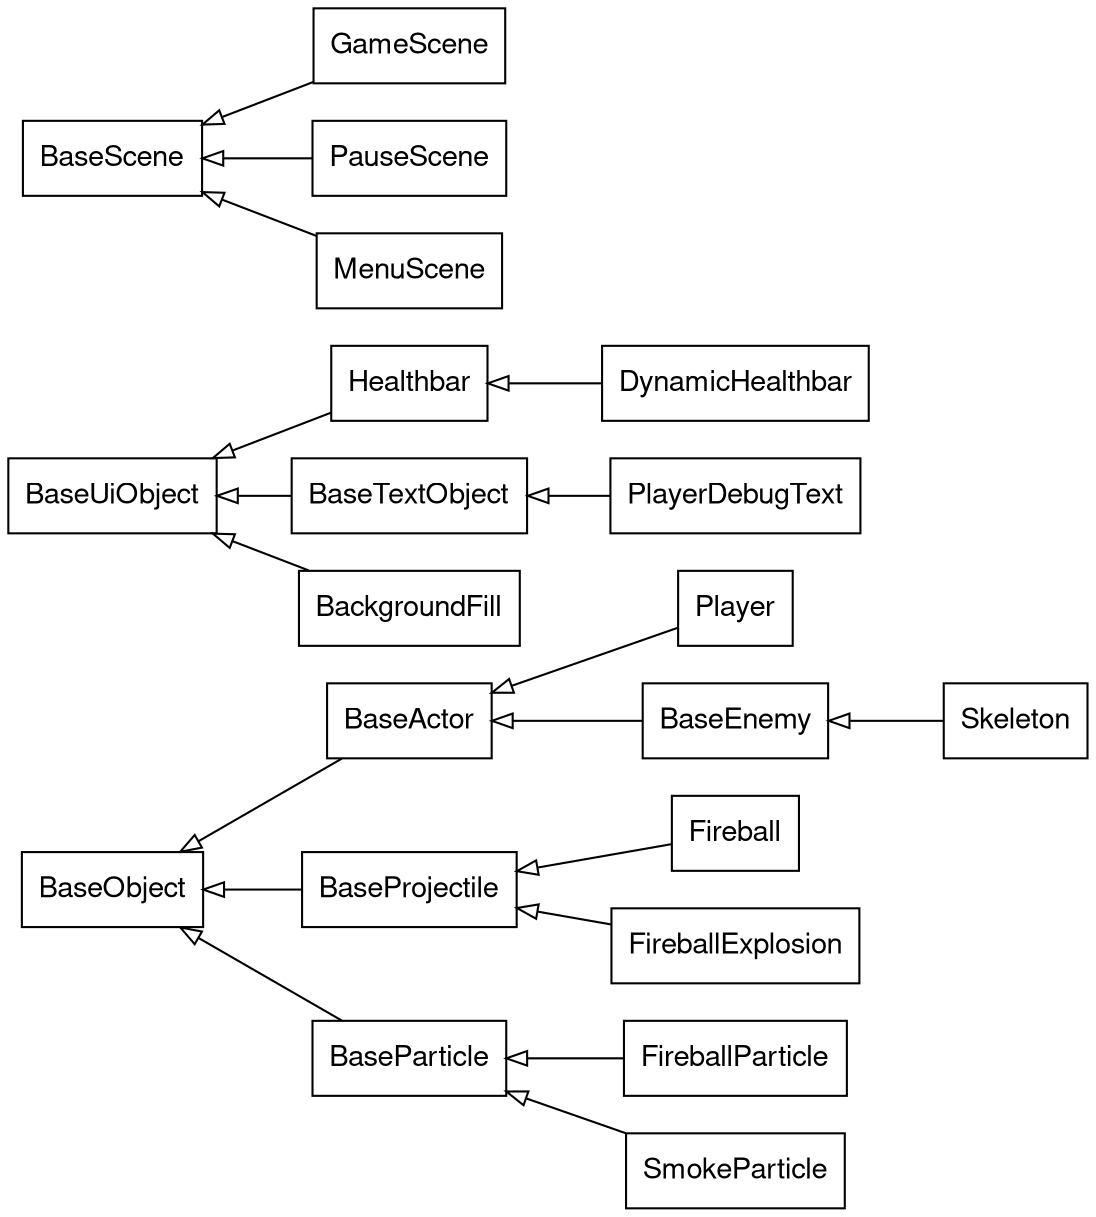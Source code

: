 digraph inheritance {
    //size="800,600"
    rankdir="LR"
    node [shape=box fontname="Helvetica,Arial,sans-serif"]
    edge [dir=back arrowtail=empty]

    subgraph objects {
        BaseObject->{BaseActor, BaseProjectile, BaseParticle}
        BaseActor->{Player, BaseEnemy}
        BaseProjectile->{Fireball, FireballExplosion}
        BaseParticle->{FireballParticle, SmokeParticle}
        BaseEnemy->Skeleton
    }

    subgraph uiObjects {
        BaseUiObject->{Healthbar, BaseTextObject, BackgroundFill}
        Healthbar->DynamicHealthbar
        BaseTextObject->PlayerDebugText
    }

    subgraph scenes {
        BaseScene->{GameScene, PauseScene, MenuScene}
    }
}

// use `dot -Tpng -O inheritance.gv` to generate a .png